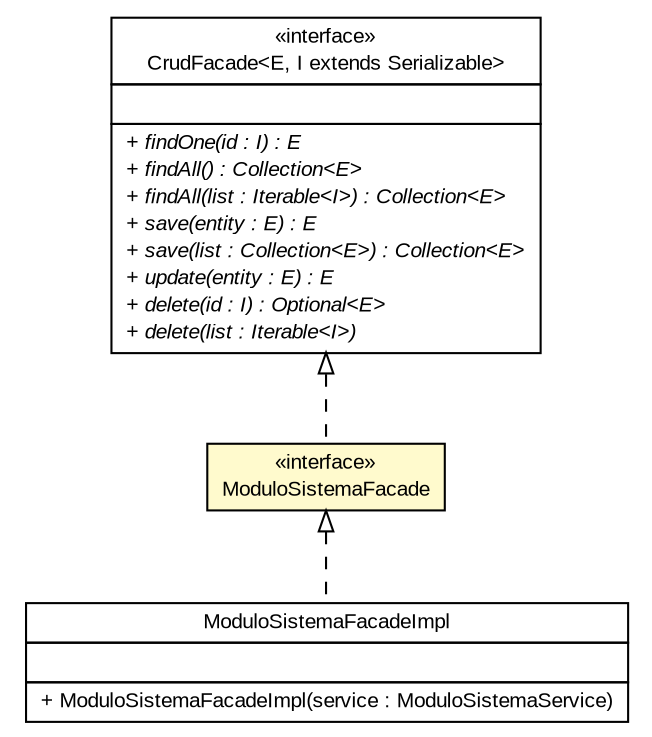 #!/usr/local/bin/dot
#
# Class diagram 
# Generated by UMLGraph version R5_6 (http://www.umlgraph.org/)
#

digraph G {
	edge [fontname="arial",fontsize=10,labelfontname="arial",labelfontsize=10];
	node [fontname="arial",fontsize=10,shape=plaintext];
	nodesep=0.25;
	ranksep=0.5;
	// br.gov.to.sefaz.business.facade.CrudFacade<E, I extends java.io.Serializable>
	c117207 [label=<<table title="br.gov.to.sefaz.business.facade.CrudFacade" border="0" cellborder="1" cellspacing="0" cellpadding="2" port="p" href="../../../../business/facade/CrudFacade.html">
		<tr><td><table border="0" cellspacing="0" cellpadding="1">
<tr><td align="center" balign="center"> &#171;interface&#187; </td></tr>
<tr><td align="center" balign="center"> CrudFacade&lt;E, I extends Serializable&gt; </td></tr>
		</table></td></tr>
		<tr><td><table border="0" cellspacing="0" cellpadding="1">
<tr><td align="left" balign="left">  </td></tr>
		</table></td></tr>
		<tr><td><table border="0" cellspacing="0" cellpadding="1">
<tr><td align="left" balign="left"><font face="arial italic" point-size="10.0"> + findOne(id : I) : E </font></td></tr>
<tr><td align="left" balign="left"><font face="arial italic" point-size="10.0"> + findAll() : Collection&lt;E&gt; </font></td></tr>
<tr><td align="left" balign="left"><font face="arial italic" point-size="10.0"> + findAll(list : Iterable&lt;I&gt;) : Collection&lt;E&gt; </font></td></tr>
<tr><td align="left" balign="left"><font face="arial italic" point-size="10.0"> + save(entity : E) : E </font></td></tr>
<tr><td align="left" balign="left"><font face="arial italic" point-size="10.0"> + save(list : Collection&lt;E&gt;) : Collection&lt;E&gt; </font></td></tr>
<tr><td align="left" balign="left"><font face="arial italic" point-size="10.0"> + update(entity : E) : E </font></td></tr>
<tr><td align="left" balign="left"><font face="arial italic" point-size="10.0"> + delete(id : I) : Optional&lt;E&gt; </font></td></tr>
<tr><td align="left" balign="left"><font face="arial italic" point-size="10.0"> + delete(list : Iterable&lt;I&gt;) </font></td></tr>
		</table></td></tr>
		</table>>, URL="../../../../business/facade/CrudFacade.html", fontname="arial", fontcolor="black", fontsize=10.0];
	// br.gov.to.sefaz.seg.business.gestao.facade.impl.ModuloSistemaFacadeImpl
	c117268 [label=<<table title="br.gov.to.sefaz.seg.business.gestao.facade.impl.ModuloSistemaFacadeImpl" border="0" cellborder="1" cellspacing="0" cellpadding="2" port="p" href="./impl/ModuloSistemaFacadeImpl.html">
		<tr><td><table border="0" cellspacing="0" cellpadding="1">
<tr><td align="center" balign="center"> ModuloSistemaFacadeImpl </td></tr>
		</table></td></tr>
		<tr><td><table border="0" cellspacing="0" cellpadding="1">
<tr><td align="left" balign="left">  </td></tr>
		</table></td></tr>
		<tr><td><table border="0" cellspacing="0" cellpadding="1">
<tr><td align="left" balign="left"> + ModuloSistemaFacadeImpl(service : ModuloSistemaService) </td></tr>
		</table></td></tr>
		</table>>, URL="./impl/ModuloSistemaFacadeImpl.html", fontname="arial", fontcolor="black", fontsize=10.0];
	// br.gov.to.sefaz.seg.business.gestao.facade.ModuloSistemaFacade
	c117272 [label=<<table title="br.gov.to.sefaz.seg.business.gestao.facade.ModuloSistemaFacade" border="0" cellborder="1" cellspacing="0" cellpadding="2" port="p" bgcolor="lemonChiffon" href="./ModuloSistemaFacade.html">
		<tr><td><table border="0" cellspacing="0" cellpadding="1">
<tr><td align="center" balign="center"> &#171;interface&#187; </td></tr>
<tr><td align="center" balign="center"> ModuloSistemaFacade </td></tr>
		</table></td></tr>
		</table>>, URL="./ModuloSistemaFacade.html", fontname="arial", fontcolor="black", fontsize=10.0];
	//br.gov.to.sefaz.seg.business.gestao.facade.impl.ModuloSistemaFacadeImpl implements br.gov.to.sefaz.seg.business.gestao.facade.ModuloSistemaFacade
	c117272:p -> c117268:p [dir=back,arrowtail=empty,style=dashed];
	//br.gov.to.sefaz.seg.business.gestao.facade.ModuloSistemaFacade implements br.gov.to.sefaz.business.facade.CrudFacade<E, I extends java.io.Serializable>
	c117207:p -> c117272:p [dir=back,arrowtail=empty,style=dashed];
}


